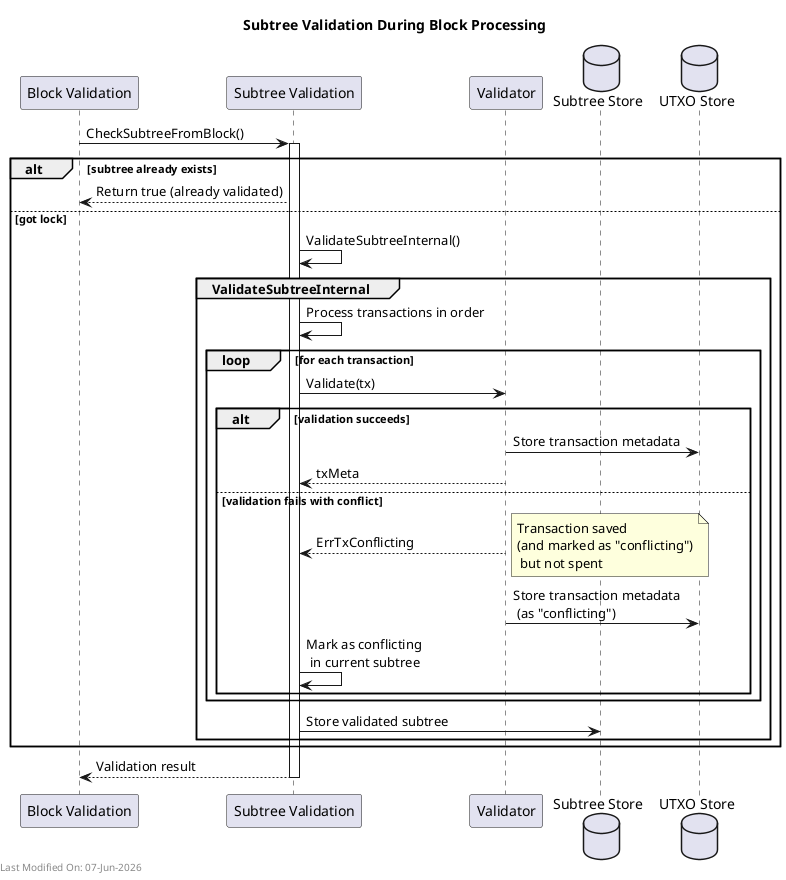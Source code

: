 @startuml
title Subtree Validation During Block Processing

participant "Block Validation" as BV
participant "Subtree Validation" as SV
participant "Validator" as V
database "Subtree Store" as SS
database "UTXO Store" as UTXO

BV -> SV: CheckSubtreeFromBlock()
activate SV

alt subtree already exists
    SV --> BV: Return true (already validated)
else got lock

    SV -> SV: ValidateSubtreeInternal()

    group ValidateSubtreeInternal
        SV -> SV: Process transactions in order

        loop for each transaction
            SV -> V: Validate(tx)

            alt validation succeeds
                V -> UTXO: Store transaction metadata
                V --> SV: txMeta
            else validation fails with conflict
                V --> SV: ErrTxConflicting

                note right: Transaction saved\n(and marked as "conflicting")\n but not spent

                V -> UTXO: Store transaction metadata\n (as "conflicting")
                SV -> SV: Mark as conflicting\n in current subtree
            end
        end

        SV -> SS: Store validated subtree
    end

end

SV --> BV: Validation result
deactivate SV

left footer Last Modified On: %date("dd-MMM-yyyy")
@enduml
